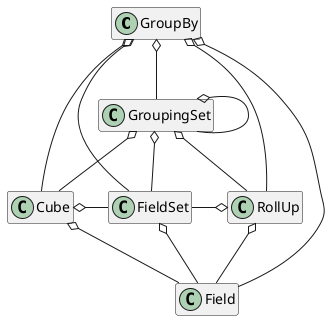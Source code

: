 @startuml

hide empty members

class GroupBy {
}

GroupBy o-- GroupingSet
GroupBy o-- FieldSet
GroupBy o-- Field
GroupBy o-- Cube
GroupBy o-- RollUp

class GroupingSet {
}

GroupingSet o-- Cube
GroupingSet o-- RollUp
GroupingSet o-- FieldSet
GroupingSet o-- GroupingSet

class Cube {
}

Cube o-- Field

class RollUp {
}

RollUp o-- Field

class FieldSet {
}

Cube o- FieldSet
FieldSet o-- Field
FieldSet -o RollUp

class Field {
}



@enduml